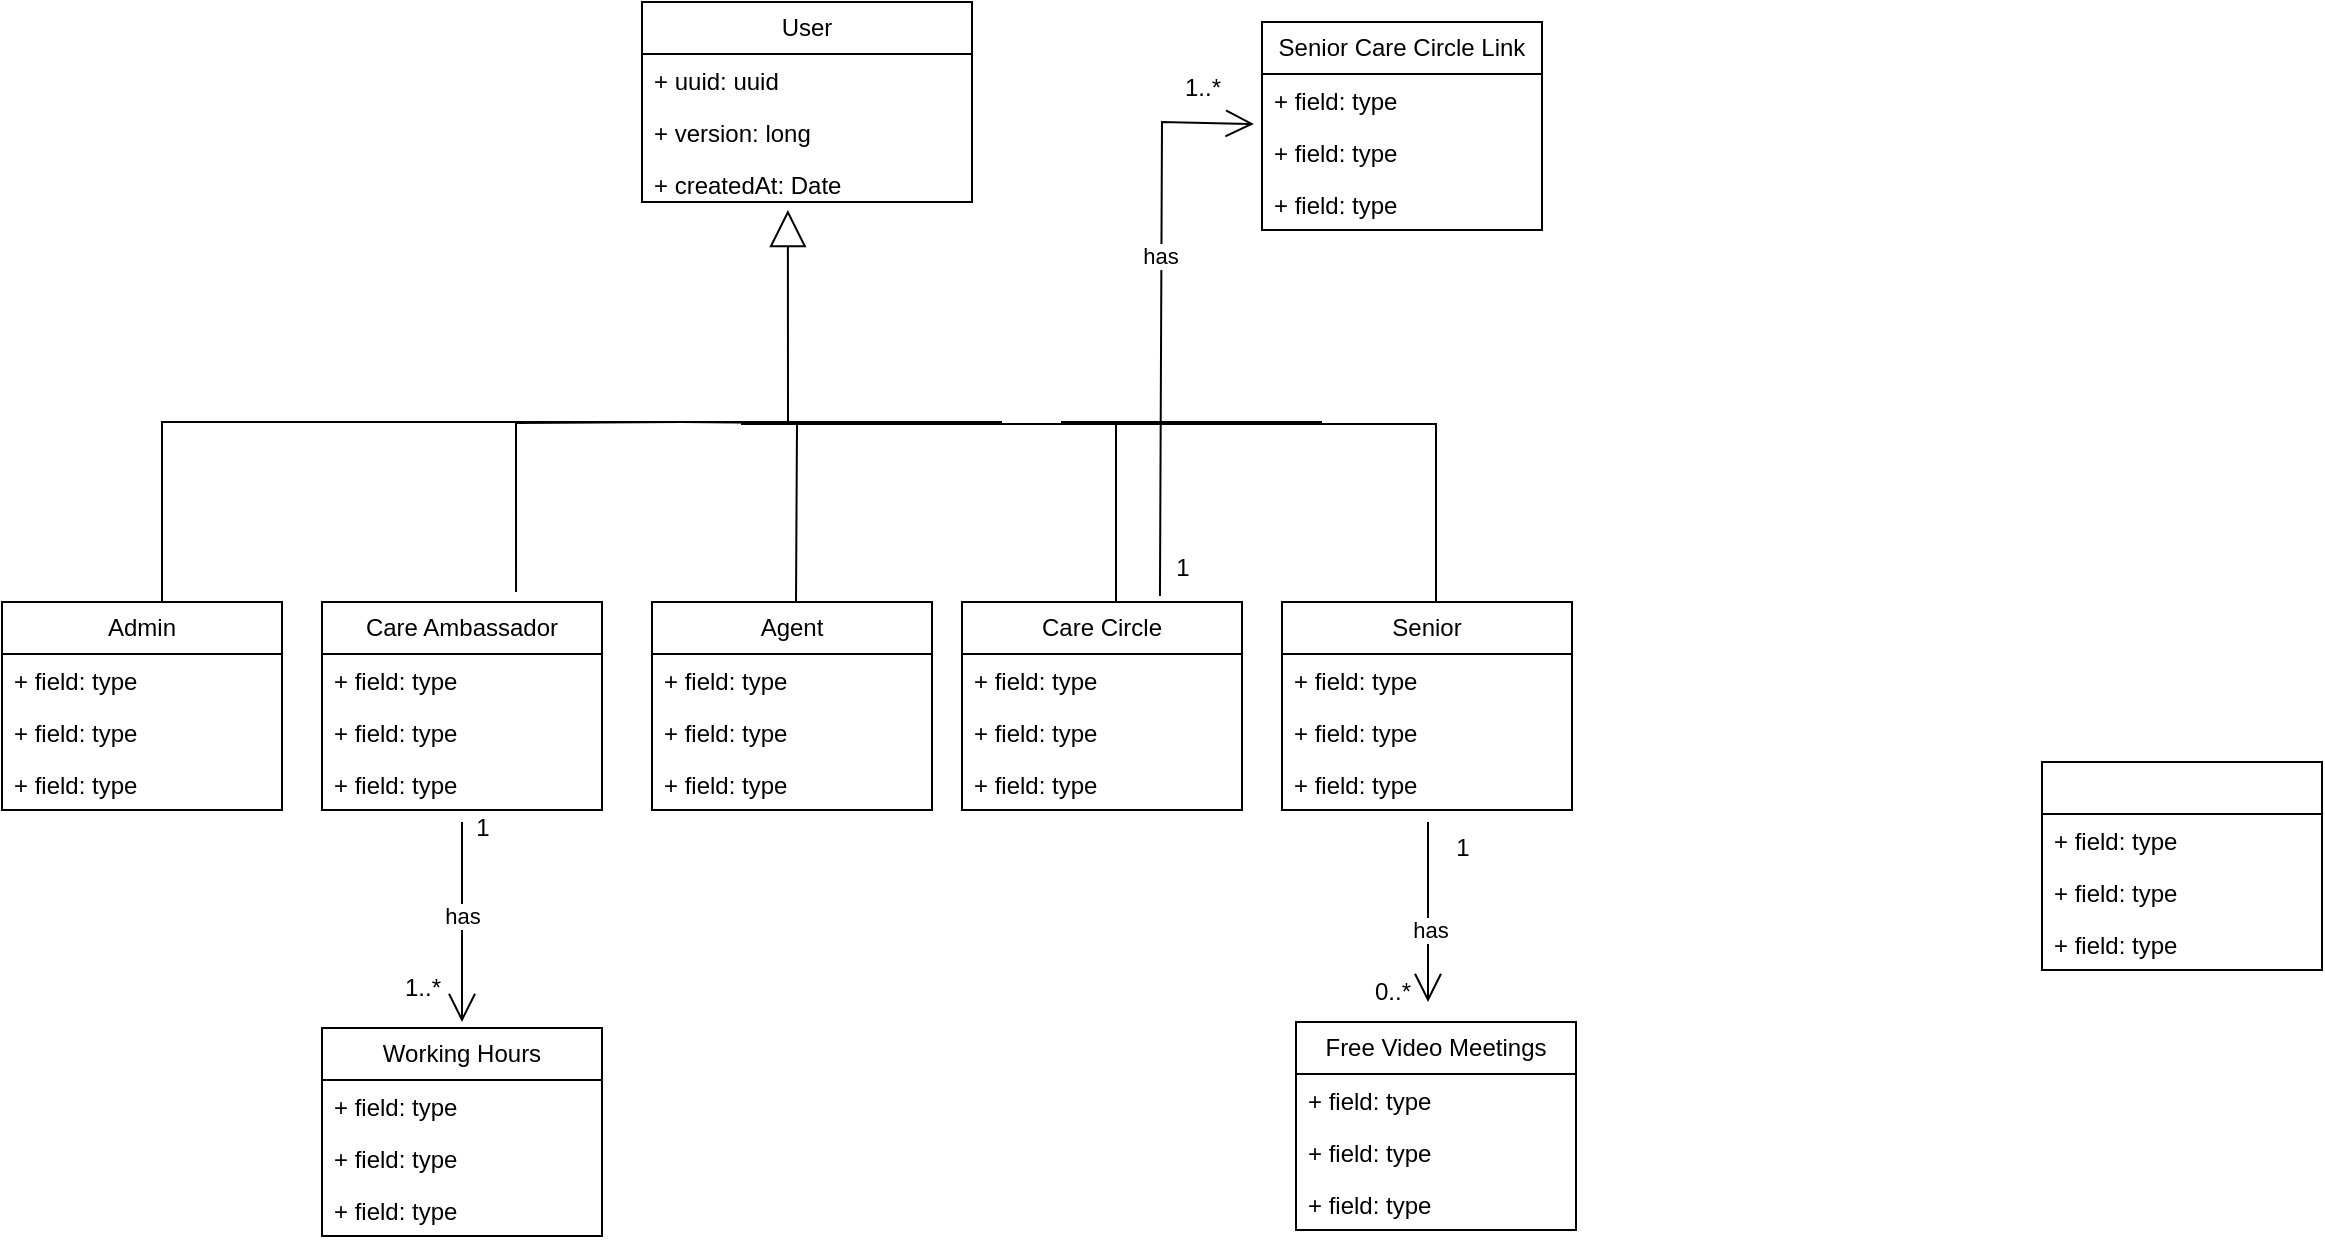 <mxfile version="23.0.2" type="github">
  <diagram name="Page-1" id="PQywepz2tiH9okKjZkhM">
    <mxGraphModel dx="1434" dy="696" grid="1" gridSize="10" guides="1" tooltips="1" connect="1" arrows="1" fold="1" page="1" pageScale="1" pageWidth="827" pageHeight="1169" math="0" shadow="0">
      <root>
        <mxCell id="0" />
        <mxCell id="1" parent="0" />
        <mxCell id="RyCMyjrTXlqlKZoqg45k-1" value="User" style="swimlane;fontStyle=0;childLayout=stackLayout;horizontal=1;startSize=26;fillColor=none;horizontalStack=0;resizeParent=1;resizeParentMax=0;resizeLast=0;collapsible=1;marginBottom=0;whiteSpace=wrap;html=1;" vertex="1" parent="1">
          <mxGeometry x="360" y="20" width="165" height="100" as="geometry">
            <mxRectangle x="340" y="300" width="70" height="30" as="alternateBounds" />
          </mxGeometry>
        </mxCell>
        <mxCell id="RyCMyjrTXlqlKZoqg45k-2" value="+ uuid: uuid" style="text;strokeColor=none;fillColor=none;align=left;verticalAlign=top;spacingLeft=4;spacingRight=4;overflow=hidden;rotatable=0;points=[[0,0.5],[1,0.5]];portConstraint=eastwest;whiteSpace=wrap;html=1;" vertex="1" parent="RyCMyjrTXlqlKZoqg45k-1">
          <mxGeometry y="26" width="165" height="26" as="geometry" />
        </mxCell>
        <mxCell id="RyCMyjrTXlqlKZoqg45k-3" value="+ version: long" style="text;strokeColor=none;fillColor=none;align=left;verticalAlign=top;spacingLeft=4;spacingRight=4;overflow=hidden;rotatable=0;points=[[0,0.5],[1,0.5]];portConstraint=eastwest;whiteSpace=wrap;html=1;" vertex="1" parent="RyCMyjrTXlqlKZoqg45k-1">
          <mxGeometry y="52" width="165" height="26" as="geometry" />
        </mxCell>
        <mxCell id="RyCMyjrTXlqlKZoqg45k-4" value="+ createdAt: Date" style="text;strokeColor=none;fillColor=none;align=left;verticalAlign=top;spacingLeft=4;spacingRight=4;overflow=hidden;rotatable=0;points=[[0,0.5],[1,0.5]];portConstraint=eastwest;whiteSpace=wrap;html=1;" vertex="1" parent="RyCMyjrTXlqlKZoqg45k-1">
          <mxGeometry y="78" width="165" height="22" as="geometry" />
        </mxCell>
        <mxCell id="RyCMyjrTXlqlKZoqg45k-17" value="Admin" style="swimlane;fontStyle=0;childLayout=stackLayout;horizontal=1;startSize=26;fillColor=none;horizontalStack=0;resizeParent=1;resizeParentMax=0;resizeLast=0;collapsible=1;marginBottom=0;whiteSpace=wrap;html=1;" vertex="1" parent="1">
          <mxGeometry x="40" y="320" width="140" height="104" as="geometry" />
        </mxCell>
        <mxCell id="RyCMyjrTXlqlKZoqg45k-18" value="+ field: type" style="text;strokeColor=none;fillColor=none;align=left;verticalAlign=top;spacingLeft=4;spacingRight=4;overflow=hidden;rotatable=0;points=[[0,0.5],[1,0.5]];portConstraint=eastwest;whiteSpace=wrap;html=1;" vertex="1" parent="RyCMyjrTXlqlKZoqg45k-17">
          <mxGeometry y="26" width="140" height="26" as="geometry" />
        </mxCell>
        <mxCell id="RyCMyjrTXlqlKZoqg45k-19" value="+ field: type" style="text;strokeColor=none;fillColor=none;align=left;verticalAlign=top;spacingLeft=4;spacingRight=4;overflow=hidden;rotatable=0;points=[[0,0.5],[1,0.5]];portConstraint=eastwest;whiteSpace=wrap;html=1;" vertex="1" parent="RyCMyjrTXlqlKZoqg45k-17">
          <mxGeometry y="52" width="140" height="26" as="geometry" />
        </mxCell>
        <mxCell id="RyCMyjrTXlqlKZoqg45k-20" value="+ field: type" style="text;strokeColor=none;fillColor=none;align=left;verticalAlign=top;spacingLeft=4;spacingRight=4;overflow=hidden;rotatable=0;points=[[0,0.5],[1,0.5]];portConstraint=eastwest;whiteSpace=wrap;html=1;" vertex="1" parent="RyCMyjrTXlqlKZoqg45k-17">
          <mxGeometry y="78" width="140" height="26" as="geometry" />
        </mxCell>
        <mxCell id="RyCMyjrTXlqlKZoqg45k-21" value="" style="swimlane;fontStyle=0;childLayout=stackLayout;horizontal=1;startSize=26;fillColor=none;horizontalStack=0;resizeParent=1;resizeParentMax=0;resizeLast=0;collapsible=1;marginBottom=0;whiteSpace=wrap;html=1;" vertex="1" parent="1">
          <mxGeometry x="1060" y="400" width="140" height="104" as="geometry" />
        </mxCell>
        <mxCell id="RyCMyjrTXlqlKZoqg45k-22" value="+ field: type" style="text;strokeColor=none;fillColor=none;align=left;verticalAlign=top;spacingLeft=4;spacingRight=4;overflow=hidden;rotatable=0;points=[[0,0.5],[1,0.5]];portConstraint=eastwest;whiteSpace=wrap;html=1;" vertex="1" parent="RyCMyjrTXlqlKZoqg45k-21">
          <mxGeometry y="26" width="140" height="26" as="geometry" />
        </mxCell>
        <mxCell id="RyCMyjrTXlqlKZoqg45k-23" value="+ field: type" style="text;strokeColor=none;fillColor=none;align=left;verticalAlign=top;spacingLeft=4;spacingRight=4;overflow=hidden;rotatable=0;points=[[0,0.5],[1,0.5]];portConstraint=eastwest;whiteSpace=wrap;html=1;" vertex="1" parent="RyCMyjrTXlqlKZoqg45k-21">
          <mxGeometry y="52" width="140" height="26" as="geometry" />
        </mxCell>
        <mxCell id="RyCMyjrTXlqlKZoqg45k-24" value="+ field: type" style="text;strokeColor=none;fillColor=none;align=left;verticalAlign=top;spacingLeft=4;spacingRight=4;overflow=hidden;rotatable=0;points=[[0,0.5],[1,0.5]];portConstraint=eastwest;whiteSpace=wrap;html=1;" vertex="1" parent="RyCMyjrTXlqlKZoqg45k-21">
          <mxGeometry y="78" width="140" height="26" as="geometry" />
        </mxCell>
        <mxCell id="RyCMyjrTXlqlKZoqg45k-25" value="Agent" style="swimlane;fontStyle=0;childLayout=stackLayout;horizontal=1;startSize=26;fillColor=none;horizontalStack=0;resizeParent=1;resizeParentMax=0;resizeLast=0;collapsible=1;marginBottom=0;whiteSpace=wrap;html=1;" vertex="1" parent="1">
          <mxGeometry x="365" y="320" width="140" height="104" as="geometry" />
        </mxCell>
        <mxCell id="RyCMyjrTXlqlKZoqg45k-26" value="+ field: type" style="text;strokeColor=none;fillColor=none;align=left;verticalAlign=top;spacingLeft=4;spacingRight=4;overflow=hidden;rotatable=0;points=[[0,0.5],[1,0.5]];portConstraint=eastwest;whiteSpace=wrap;html=1;" vertex="1" parent="RyCMyjrTXlqlKZoqg45k-25">
          <mxGeometry y="26" width="140" height="26" as="geometry" />
        </mxCell>
        <mxCell id="RyCMyjrTXlqlKZoqg45k-27" value="+ field: type" style="text;strokeColor=none;fillColor=none;align=left;verticalAlign=top;spacingLeft=4;spacingRight=4;overflow=hidden;rotatable=0;points=[[0,0.5],[1,0.5]];portConstraint=eastwest;whiteSpace=wrap;html=1;" vertex="1" parent="RyCMyjrTXlqlKZoqg45k-25">
          <mxGeometry y="52" width="140" height="26" as="geometry" />
        </mxCell>
        <mxCell id="RyCMyjrTXlqlKZoqg45k-28" value="+ field: type" style="text;strokeColor=none;fillColor=none;align=left;verticalAlign=top;spacingLeft=4;spacingRight=4;overflow=hidden;rotatable=0;points=[[0,0.5],[1,0.5]];portConstraint=eastwest;whiteSpace=wrap;html=1;" vertex="1" parent="RyCMyjrTXlqlKZoqg45k-25">
          <mxGeometry y="78" width="140" height="26" as="geometry" />
        </mxCell>
        <mxCell id="RyCMyjrTXlqlKZoqg45k-29" value="Care Ambassador" style="swimlane;fontStyle=0;childLayout=stackLayout;horizontal=1;startSize=26;fillColor=none;horizontalStack=0;resizeParent=1;resizeParentMax=0;resizeLast=0;collapsible=1;marginBottom=0;whiteSpace=wrap;html=1;" vertex="1" parent="1">
          <mxGeometry x="200" y="320" width="140" height="104" as="geometry" />
        </mxCell>
        <mxCell id="RyCMyjrTXlqlKZoqg45k-30" value="+ field: type" style="text;strokeColor=none;fillColor=none;align=left;verticalAlign=top;spacingLeft=4;spacingRight=4;overflow=hidden;rotatable=0;points=[[0,0.5],[1,0.5]];portConstraint=eastwest;whiteSpace=wrap;html=1;" vertex="1" parent="RyCMyjrTXlqlKZoqg45k-29">
          <mxGeometry y="26" width="140" height="26" as="geometry" />
        </mxCell>
        <mxCell id="RyCMyjrTXlqlKZoqg45k-31" value="+ field: type" style="text;strokeColor=none;fillColor=none;align=left;verticalAlign=top;spacingLeft=4;spacingRight=4;overflow=hidden;rotatable=0;points=[[0,0.5],[1,0.5]];portConstraint=eastwest;whiteSpace=wrap;html=1;" vertex="1" parent="RyCMyjrTXlqlKZoqg45k-29">
          <mxGeometry y="52" width="140" height="26" as="geometry" />
        </mxCell>
        <mxCell id="RyCMyjrTXlqlKZoqg45k-32" value="+ field: type" style="text;strokeColor=none;fillColor=none;align=left;verticalAlign=top;spacingLeft=4;spacingRight=4;overflow=hidden;rotatable=0;points=[[0,0.5],[1,0.5]];portConstraint=eastwest;whiteSpace=wrap;html=1;" vertex="1" parent="RyCMyjrTXlqlKZoqg45k-29">
          <mxGeometry y="78" width="140" height="26" as="geometry" />
        </mxCell>
        <mxCell id="RyCMyjrTXlqlKZoqg45k-33" value="Care Circle" style="swimlane;fontStyle=0;childLayout=stackLayout;horizontal=1;startSize=26;fillColor=none;horizontalStack=0;resizeParent=1;resizeParentMax=0;resizeLast=0;collapsible=1;marginBottom=0;whiteSpace=wrap;html=1;" vertex="1" parent="1">
          <mxGeometry x="520" y="320" width="140" height="104" as="geometry" />
        </mxCell>
        <mxCell id="RyCMyjrTXlqlKZoqg45k-34" value="+ field: type" style="text;strokeColor=none;fillColor=none;align=left;verticalAlign=top;spacingLeft=4;spacingRight=4;overflow=hidden;rotatable=0;points=[[0,0.5],[1,0.5]];portConstraint=eastwest;whiteSpace=wrap;html=1;" vertex="1" parent="RyCMyjrTXlqlKZoqg45k-33">
          <mxGeometry y="26" width="140" height="26" as="geometry" />
        </mxCell>
        <mxCell id="RyCMyjrTXlqlKZoqg45k-35" value="+ field: type" style="text;strokeColor=none;fillColor=none;align=left;verticalAlign=top;spacingLeft=4;spacingRight=4;overflow=hidden;rotatable=0;points=[[0,0.5],[1,0.5]];portConstraint=eastwest;whiteSpace=wrap;html=1;" vertex="1" parent="RyCMyjrTXlqlKZoqg45k-33">
          <mxGeometry y="52" width="140" height="26" as="geometry" />
        </mxCell>
        <mxCell id="RyCMyjrTXlqlKZoqg45k-36" value="+ field: type" style="text;strokeColor=none;fillColor=none;align=left;verticalAlign=top;spacingLeft=4;spacingRight=4;overflow=hidden;rotatable=0;points=[[0,0.5],[1,0.5]];portConstraint=eastwest;whiteSpace=wrap;html=1;" vertex="1" parent="RyCMyjrTXlqlKZoqg45k-33">
          <mxGeometry y="78" width="140" height="26" as="geometry" />
        </mxCell>
        <mxCell id="RyCMyjrTXlqlKZoqg45k-37" value="Senior Care Circle Link" style="swimlane;fontStyle=0;childLayout=stackLayout;horizontal=1;startSize=26;fillColor=none;horizontalStack=0;resizeParent=1;resizeParentMax=0;resizeLast=0;collapsible=1;marginBottom=0;whiteSpace=wrap;html=1;" vertex="1" parent="1">
          <mxGeometry x="670" y="30" width="140" height="104" as="geometry" />
        </mxCell>
        <mxCell id="RyCMyjrTXlqlKZoqg45k-38" value="+ field: type" style="text;strokeColor=none;fillColor=none;align=left;verticalAlign=top;spacingLeft=4;spacingRight=4;overflow=hidden;rotatable=0;points=[[0,0.5],[1,0.5]];portConstraint=eastwest;whiteSpace=wrap;html=1;" vertex="1" parent="RyCMyjrTXlqlKZoqg45k-37">
          <mxGeometry y="26" width="140" height="26" as="geometry" />
        </mxCell>
        <mxCell id="RyCMyjrTXlqlKZoqg45k-39" value="+ field: type" style="text;strokeColor=none;fillColor=none;align=left;verticalAlign=top;spacingLeft=4;spacingRight=4;overflow=hidden;rotatable=0;points=[[0,0.5],[1,0.5]];portConstraint=eastwest;whiteSpace=wrap;html=1;" vertex="1" parent="RyCMyjrTXlqlKZoqg45k-37">
          <mxGeometry y="52" width="140" height="26" as="geometry" />
        </mxCell>
        <mxCell id="RyCMyjrTXlqlKZoqg45k-40" value="+ field: type" style="text;strokeColor=none;fillColor=none;align=left;verticalAlign=top;spacingLeft=4;spacingRight=4;overflow=hidden;rotatable=0;points=[[0,0.5],[1,0.5]];portConstraint=eastwest;whiteSpace=wrap;html=1;" vertex="1" parent="RyCMyjrTXlqlKZoqg45k-37">
          <mxGeometry y="78" width="140" height="26" as="geometry" />
        </mxCell>
        <mxCell id="RyCMyjrTXlqlKZoqg45k-41" value="Senior" style="swimlane;fontStyle=0;childLayout=stackLayout;horizontal=1;startSize=26;fillColor=none;horizontalStack=0;resizeParent=1;resizeParentMax=0;resizeLast=0;collapsible=1;marginBottom=0;whiteSpace=wrap;html=1;" vertex="1" parent="1">
          <mxGeometry x="680" y="320" width="145" height="104" as="geometry" />
        </mxCell>
        <mxCell id="RyCMyjrTXlqlKZoqg45k-42" value="+ field: type" style="text;strokeColor=none;fillColor=none;align=left;verticalAlign=top;spacingLeft=4;spacingRight=4;overflow=hidden;rotatable=0;points=[[0,0.5],[1,0.5]];portConstraint=eastwest;whiteSpace=wrap;html=1;" vertex="1" parent="RyCMyjrTXlqlKZoqg45k-41">
          <mxGeometry y="26" width="145" height="26" as="geometry" />
        </mxCell>
        <mxCell id="RyCMyjrTXlqlKZoqg45k-43" value="+ field: type" style="text;strokeColor=none;fillColor=none;align=left;verticalAlign=top;spacingLeft=4;spacingRight=4;overflow=hidden;rotatable=0;points=[[0,0.5],[1,0.5]];portConstraint=eastwest;whiteSpace=wrap;html=1;" vertex="1" parent="RyCMyjrTXlqlKZoqg45k-41">
          <mxGeometry y="52" width="145" height="26" as="geometry" />
        </mxCell>
        <mxCell id="RyCMyjrTXlqlKZoqg45k-44" value="+ field: type" style="text;strokeColor=none;fillColor=none;align=left;verticalAlign=top;spacingLeft=4;spacingRight=4;overflow=hidden;rotatable=0;points=[[0,0.5],[1,0.5]];portConstraint=eastwest;whiteSpace=wrap;html=1;" vertex="1" parent="RyCMyjrTXlqlKZoqg45k-41">
          <mxGeometry y="78" width="145" height="26" as="geometry" />
        </mxCell>
        <mxCell id="RyCMyjrTXlqlKZoqg45k-45" value="Working Hours" style="swimlane;fontStyle=0;childLayout=stackLayout;horizontal=1;startSize=26;fillColor=none;horizontalStack=0;resizeParent=1;resizeParentMax=0;resizeLast=0;collapsible=1;marginBottom=0;whiteSpace=wrap;html=1;" vertex="1" parent="1">
          <mxGeometry x="200" y="533" width="140" height="104" as="geometry" />
        </mxCell>
        <mxCell id="RyCMyjrTXlqlKZoqg45k-46" value="+ field: type" style="text;strokeColor=none;fillColor=none;align=left;verticalAlign=top;spacingLeft=4;spacingRight=4;overflow=hidden;rotatable=0;points=[[0,0.5],[1,0.5]];portConstraint=eastwest;whiteSpace=wrap;html=1;" vertex="1" parent="RyCMyjrTXlqlKZoqg45k-45">
          <mxGeometry y="26" width="140" height="26" as="geometry" />
        </mxCell>
        <mxCell id="RyCMyjrTXlqlKZoqg45k-47" value="+ field: type" style="text;strokeColor=none;fillColor=none;align=left;verticalAlign=top;spacingLeft=4;spacingRight=4;overflow=hidden;rotatable=0;points=[[0,0.5],[1,0.5]];portConstraint=eastwest;whiteSpace=wrap;html=1;" vertex="1" parent="RyCMyjrTXlqlKZoqg45k-45">
          <mxGeometry y="52" width="140" height="26" as="geometry" />
        </mxCell>
        <mxCell id="RyCMyjrTXlqlKZoqg45k-48" value="+ field: type" style="text;strokeColor=none;fillColor=none;align=left;verticalAlign=top;spacingLeft=4;spacingRight=4;overflow=hidden;rotatable=0;points=[[0,0.5],[1,0.5]];portConstraint=eastwest;whiteSpace=wrap;html=1;" vertex="1" parent="RyCMyjrTXlqlKZoqg45k-45">
          <mxGeometry y="78" width="140" height="26" as="geometry" />
        </mxCell>
        <mxCell id="RyCMyjrTXlqlKZoqg45k-51" value="" style="endArrow=block;endSize=16;endFill=0;html=1;rounded=0;entryX=0.442;entryY=1.182;entryDx=0;entryDy=0;entryPerimeter=0;" edge="1" parent="1" target="RyCMyjrTXlqlKZoqg45k-4">
          <mxGeometry width="160" relative="1" as="geometry">
            <mxPoint x="120" y="310" as="sourcePoint" />
            <mxPoint x="380" y="130" as="targetPoint" />
            <Array as="points">
              <mxPoint x="120" y="320" />
              <mxPoint x="120" y="230" />
              <mxPoint x="433" y="230" />
            </Array>
          </mxGeometry>
        </mxCell>
        <mxCell id="RyCMyjrTXlqlKZoqg45k-53" value="" style="endArrow=none;html=1;edgeStyle=orthogonalEdgeStyle;rounded=0;entryX=0.693;entryY=-0.048;entryDx=0;entryDy=0;entryPerimeter=0;" edge="1" parent="1" target="RyCMyjrTXlqlKZoqg45k-29">
          <mxGeometry relative="1" as="geometry">
            <mxPoint x="380" y="230" as="sourcePoint" />
            <mxPoint x="540" y="230" as="targetPoint" />
          </mxGeometry>
        </mxCell>
        <mxCell id="RyCMyjrTXlqlKZoqg45k-57" value="" style="endArrow=none;html=1;edgeStyle=orthogonalEdgeStyle;rounded=0;entryX=0.693;entryY=-0.048;entryDx=0;entryDy=0;entryPerimeter=0;" edge="1" parent="1">
          <mxGeometry relative="1" as="geometry">
            <mxPoint x="380" y="230" as="sourcePoint" />
            <mxPoint x="437" y="320" as="targetPoint" />
          </mxGeometry>
        </mxCell>
        <mxCell id="RyCMyjrTXlqlKZoqg45k-58" value="" style="endArrow=none;html=1;edgeStyle=orthogonalEdgeStyle;rounded=0;entryX=0.693;entryY=-0.048;entryDx=0;entryDy=0;entryPerimeter=0;" edge="1" parent="1">
          <mxGeometry relative="1" as="geometry">
            <mxPoint x="540" y="230" as="sourcePoint" />
            <mxPoint x="597" y="320" as="targetPoint" />
            <Array as="points">
              <mxPoint x="410" y="230" />
              <mxPoint x="410" y="231" />
              <mxPoint x="597" y="231" />
            </Array>
          </mxGeometry>
        </mxCell>
        <mxCell id="RyCMyjrTXlqlKZoqg45k-59" value="" style="endArrow=none;html=1;edgeStyle=orthogonalEdgeStyle;rounded=0;entryX=0.693;entryY=-0.048;entryDx=0;entryDy=0;entryPerimeter=0;" edge="1" parent="1">
          <mxGeometry relative="1" as="geometry">
            <mxPoint x="700" y="230" as="sourcePoint" />
            <mxPoint x="757" y="320" as="targetPoint" />
            <Array as="points">
              <mxPoint x="570" y="230" />
              <mxPoint x="570" y="231" />
              <mxPoint x="757" y="231" />
            </Array>
          </mxGeometry>
        </mxCell>
        <mxCell id="RyCMyjrTXlqlKZoqg45k-77" value="Free Video Meetings" style="swimlane;fontStyle=0;childLayout=stackLayout;horizontal=1;startSize=26;fillColor=none;horizontalStack=0;resizeParent=1;resizeParentMax=0;resizeLast=0;collapsible=1;marginBottom=0;whiteSpace=wrap;html=1;" vertex="1" parent="1">
          <mxGeometry x="687" y="530" width="140" height="104" as="geometry" />
        </mxCell>
        <mxCell id="RyCMyjrTXlqlKZoqg45k-78" value="+ field: type" style="text;strokeColor=none;fillColor=none;align=left;verticalAlign=top;spacingLeft=4;spacingRight=4;overflow=hidden;rotatable=0;points=[[0,0.5],[1,0.5]];portConstraint=eastwest;whiteSpace=wrap;html=1;" vertex="1" parent="RyCMyjrTXlqlKZoqg45k-77">
          <mxGeometry y="26" width="140" height="26" as="geometry" />
        </mxCell>
        <mxCell id="RyCMyjrTXlqlKZoqg45k-79" value="+ field: type" style="text;strokeColor=none;fillColor=none;align=left;verticalAlign=top;spacingLeft=4;spacingRight=4;overflow=hidden;rotatable=0;points=[[0,0.5],[1,0.5]];portConstraint=eastwest;whiteSpace=wrap;html=1;" vertex="1" parent="RyCMyjrTXlqlKZoqg45k-77">
          <mxGeometry y="52" width="140" height="26" as="geometry" />
        </mxCell>
        <mxCell id="RyCMyjrTXlqlKZoqg45k-80" value="+ field: type" style="text;strokeColor=none;fillColor=none;align=left;verticalAlign=top;spacingLeft=4;spacingRight=4;overflow=hidden;rotatable=0;points=[[0,0.5],[1,0.5]];portConstraint=eastwest;whiteSpace=wrap;html=1;" vertex="1" parent="RyCMyjrTXlqlKZoqg45k-77">
          <mxGeometry y="78" width="140" height="26" as="geometry" />
        </mxCell>
        <mxCell id="RyCMyjrTXlqlKZoqg45k-84" value="" style="endArrow=open;endFill=1;endSize=12;html=1;rounded=0;entryX=-0.029;entryY=0.962;entryDx=0;entryDy=0;entryPerimeter=0;exitX=0.707;exitY=-0.029;exitDx=0;exitDy=0;exitPerimeter=0;" edge="1" parent="1" source="RyCMyjrTXlqlKZoqg45k-33" target="RyCMyjrTXlqlKZoqg45k-38">
          <mxGeometry width="160" relative="1" as="geometry">
            <mxPoint x="620" y="310" as="sourcePoint" />
            <mxPoint x="630" y="340" as="targetPoint" />
            <Array as="points">
              <mxPoint x="620" y="80" />
            </Array>
          </mxGeometry>
        </mxCell>
        <mxCell id="RyCMyjrTXlqlKZoqg45k-85" value="has" style="edgeLabel;html=1;align=center;verticalAlign=middle;resizable=0;points=[];" vertex="1" connectable="0" parent="RyCMyjrTXlqlKZoqg45k-84">
          <mxGeometry x="0.202" y="1" relative="1" as="geometry">
            <mxPoint as="offset" />
          </mxGeometry>
        </mxCell>
        <mxCell id="RyCMyjrTXlqlKZoqg45k-86" value="1..*" style="text;html=1;align=center;verticalAlign=middle;resizable=0;points=[];autosize=1;strokeColor=none;fillColor=none;" vertex="1" parent="1">
          <mxGeometry x="620" y="48" width="40" height="30" as="geometry" />
        </mxCell>
        <mxCell id="RyCMyjrTXlqlKZoqg45k-87" value="1" style="text;html=1;align=center;verticalAlign=middle;resizable=0;points=[];autosize=1;strokeColor=none;fillColor=none;" vertex="1" parent="1">
          <mxGeometry x="615" y="288" width="30" height="30" as="geometry" />
        </mxCell>
        <mxCell id="RyCMyjrTXlqlKZoqg45k-88" value="" style="endArrow=open;endFill=1;endSize=12;html=1;rounded=0;" edge="1" parent="1">
          <mxGeometry width="160" relative="1" as="geometry">
            <mxPoint x="270" y="430" as="sourcePoint" />
            <mxPoint x="270" y="530" as="targetPoint" />
            <Array as="points" />
          </mxGeometry>
        </mxCell>
        <mxCell id="RyCMyjrTXlqlKZoqg45k-91" value="has" style="edgeLabel;html=1;align=center;verticalAlign=middle;resizable=0;points=[];" vertex="1" connectable="0" parent="RyCMyjrTXlqlKZoqg45k-88">
          <mxGeometry x="-0.06" relative="1" as="geometry">
            <mxPoint as="offset" />
          </mxGeometry>
        </mxCell>
        <mxCell id="RyCMyjrTXlqlKZoqg45k-92" value="1" style="text;html=1;align=center;verticalAlign=middle;resizable=0;points=[];autosize=1;strokeColor=none;fillColor=none;" vertex="1" parent="1">
          <mxGeometry x="265" y="418" width="30" height="30" as="geometry" />
        </mxCell>
        <mxCell id="RyCMyjrTXlqlKZoqg45k-93" value="1..*" style="text;html=1;align=center;verticalAlign=middle;resizable=0;points=[];autosize=1;strokeColor=none;fillColor=none;" vertex="1" parent="1">
          <mxGeometry x="230" y="498" width="40" height="30" as="geometry" />
        </mxCell>
        <mxCell id="RyCMyjrTXlqlKZoqg45k-94" value="" style="endArrow=open;endFill=1;endSize=12;html=1;rounded=0;" edge="1" parent="1">
          <mxGeometry width="160" relative="1" as="geometry">
            <mxPoint x="753" y="430" as="sourcePoint" />
            <mxPoint x="753" y="520" as="targetPoint" />
            <Array as="points" />
          </mxGeometry>
        </mxCell>
        <mxCell id="RyCMyjrTXlqlKZoqg45k-95" value="has" style="edgeLabel;html=1;align=center;verticalAlign=middle;resizable=0;points=[];" vertex="1" connectable="0" parent="RyCMyjrTXlqlKZoqg45k-94">
          <mxGeometry x="0.202" y="1" relative="1" as="geometry">
            <mxPoint as="offset" />
          </mxGeometry>
        </mxCell>
        <mxCell id="RyCMyjrTXlqlKZoqg45k-96" value="1" style="text;html=1;align=center;verticalAlign=middle;resizable=0;points=[];autosize=1;strokeColor=none;fillColor=none;" vertex="1" parent="1">
          <mxGeometry x="755" y="428" width="30" height="30" as="geometry" />
        </mxCell>
        <mxCell id="RyCMyjrTXlqlKZoqg45k-97" value="0..*" style="text;html=1;align=center;verticalAlign=middle;resizable=0;points=[];autosize=1;strokeColor=none;fillColor=none;" vertex="1" parent="1">
          <mxGeometry x="715" y="500" width="40" height="30" as="geometry" />
        </mxCell>
      </root>
    </mxGraphModel>
  </diagram>
</mxfile>
